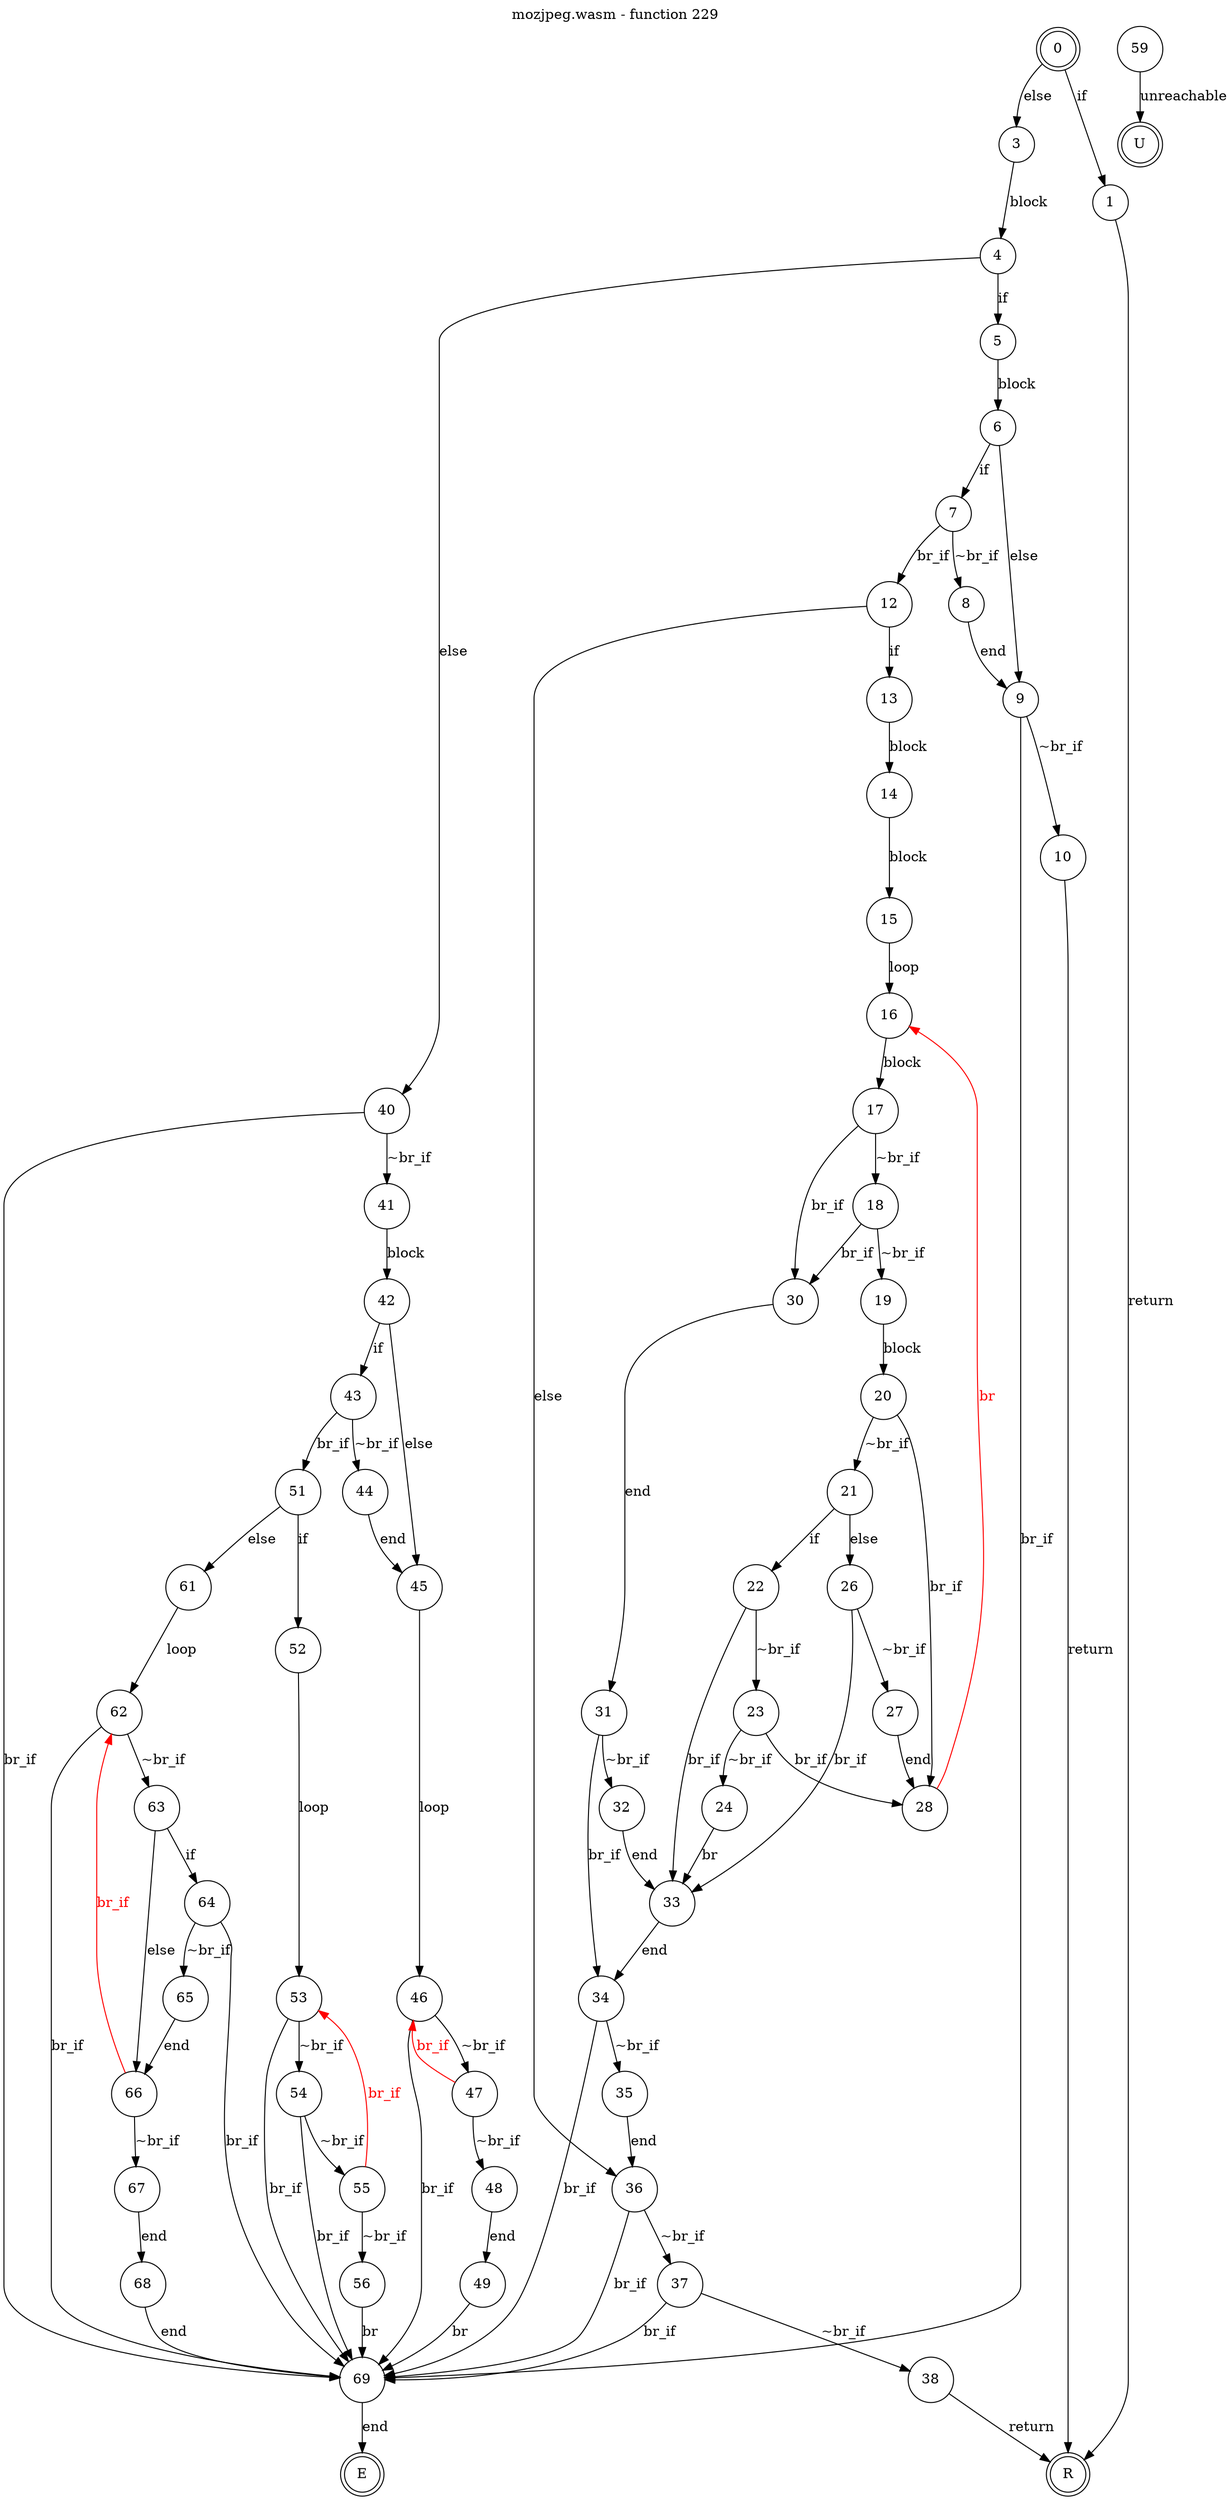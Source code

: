 digraph finite_state_machine {
    label = "mozjpeg.wasm - function 229"
    labelloc =  t
    labelfontsize = 16
    labelfontcolor = black
    labelfontname = "Helvetica"
    node [shape = doublecircle]; 0 E U R ;
    node [shape = circle];
    0 -> 1[label="if"];
    0 -> 3[label="else"];
    1 -> R[label="return"];
    3 -> 4[label="block"];
    4 -> 5[label="if"];
    4 -> 40[label="else"];
    5 -> 6[label="block"];
    6 -> 7[label="if"];
    6 -> 9[label="else"];
    7 -> 8[label="~br_if"];
    7 -> 12[label="br_if"];
    8 -> 9[label="end"];
    9 -> 10[label="~br_if"];
    9 -> 69[label="br_if"];
    10 -> R[label="return"];
    12 -> 13[label="if"];
    12 -> 36[label="else"];
    13 -> 14[label="block"];
    14 -> 15[label="block"];
    15 -> 16[label="loop"];
    16 -> 17[label="block"];
    17 -> 18[label="~br_if"];
    17 -> 30[label="br_if"];
    18 -> 19[label="~br_if"];
    18 -> 30[label="br_if"];
    19 -> 20[label="block"];
    20 -> 21[label="~br_if"];
    20 -> 28[label="br_if"];
    21 -> 22[label="if"];
    21 -> 26[label="else"];
    22 -> 23[label="~br_if"];
    22 -> 33[label="br_if"];
    23 -> 24[label="~br_if"];
    23 -> 28[label="br_if"];
    24 -> 33[label="br"];
    26 -> 27[label="~br_if"];
    26 -> 33[label="br_if"];
    27 -> 28[label="end"];
    28 -> 16[color="red" fontcolor="red" label="br"];
    30 -> 31[label="end"];
    31 -> 32[label="~br_if"];
    31 -> 34[label="br_if"];
    32 -> 33[label="end"];
    33 -> 34[label="end"];
    34 -> 35[label="~br_if"];
    34 -> 69[label="br_if"];
    35 -> 36[label="end"];
    36 -> 37[label="~br_if"];
    36 -> 69[label="br_if"];
    37 -> 38[label="~br_if"];
    37 -> 69[label="br_if"];
    38 -> R[label="return"];
    40 -> 41[label="~br_if"];
    40 -> 69[label="br_if"];
    41 -> 42[label="block"];
    42 -> 43[label="if"];
    42 -> 45[label="else"];
    43 -> 44[label="~br_if"];
    43 -> 51[label="br_if"];
    44 -> 45[label="end"];
    45 -> 46[label="loop"];
    46 -> 47[label="~br_if"];
    46 -> 69[label="br_if"];
    47 -> 48[label="~br_if"];
    47 -> 46[color="red" fontcolor="red" label="br_if"];
    48 -> 49[label="end"];
    49 -> 69[label="br"];
    51 -> 52[label="if"];
    51 -> 61[label="else"];
    52 -> 53[label="loop"];
    53 -> 54[label="~br_if"];
    53 -> 69[label="br_if"];
    54 -> 55[label="~br_if"];
    54 -> 69[label="br_if"];
    55 -> 56[label="~br_if"];
    55 -> 53[color="red" fontcolor="red" label="br_if"];
    56 -> 69[label="br"];
    59 -> U[label="unreachable"];
    61 -> 62[label="loop"];
    62 -> 63[label="~br_if"];
    62 -> 69[label="br_if"];
    63 -> 64[label="if"];
    63 -> 66[label="else"];
    64 -> 65[label="~br_if"];
    64 -> 69[label="br_if"];
    65 -> 66[label="end"];
    66 -> 67[label="~br_if"];
    66 -> 62[color="red" fontcolor="red" label="br_if"];
    67 -> 68[label="end"];
    68 -> 69[label="end"];
    69 -> E[label="end"];
}
